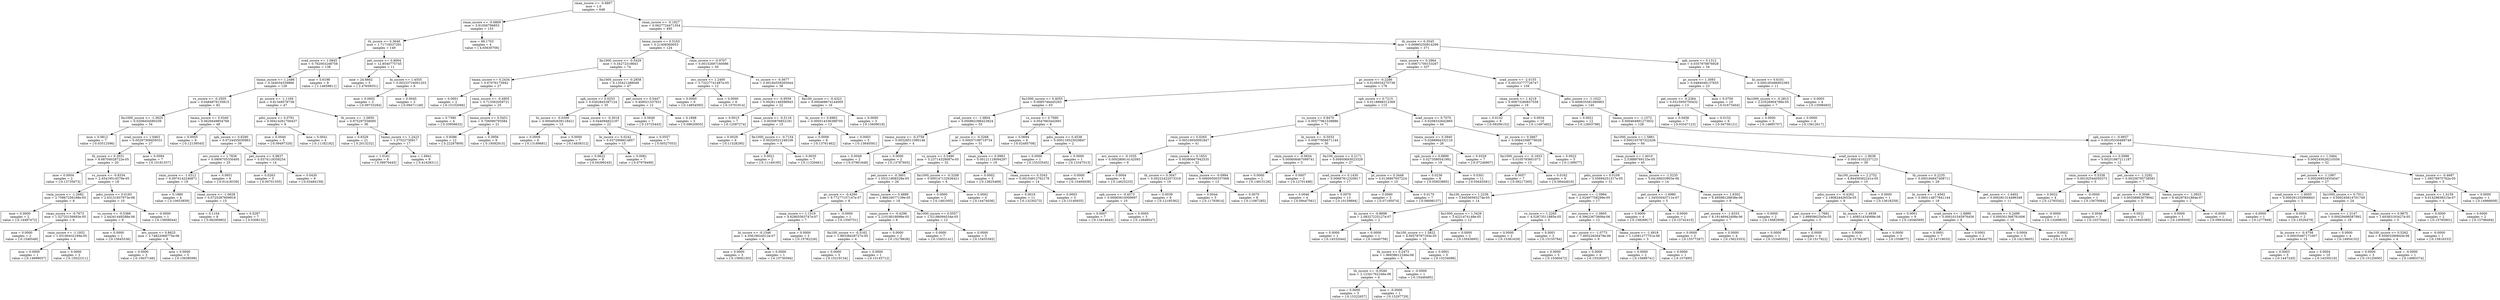 digraph Tree {
0 [label="rmax_zscore <= -0.6807\nmse = 1.0\nsamples = 648", shape="box"] ;
1 [label="rmax_zscore <= -0.6869\nmse = 3.91056796853\nsamples = 153", shape="box"] ;
0 -> 1 ;
2 [label="th_zscore <= 0.3646\nmse = 1.71718537291\nsamples = 149", shape="box"] ;
1 -> 2 ;
3 [label="srad_zscore <= 1.0845\nmse = 0.762003248758\nsamples = 138", shape="box"] ;
2 -> 3 ;
4 [label="tmmn_zscore <= 1.2486\nmse = 0.344034339866\nsamples = 129", shape="box"] ;
3 -> 4 ;
5 [label="vs_zscore <= -0.2505\nmse = 0.0484879135815\nsamples = 82", shape="box"] ;
4 -> 5 ;
6 [label="fm1000_zscore <= -1.3625\nmse = 0.0208454580339\nsamples = 34", shape="box"] ;
5 -> 6 ;
7 [label="mse = 0.0812\nsamples = 7\nvalue = [-0.03512596]", shape="box"] ;
6 -> 7 ;
8 [label="srad_zscore <= 1.0463\nmse = 0.00297309459331\nsamples = 27", shape="box"] ;
6 -> 8 ;
9 [label="th_zscore <= 0.3031\nmse = 8.68704028722e-05\nsamples = 20", shape="box"] ;
8 -> 9 ;
10 [label="mse = 0.0004\nsamples = 2\nvalue = [-0.13735673]", shape="box"] ;
9 -> 10 ;
11 [label="vs_zscore <= -0.8334\nmse = 2.45419514579e-05\nsamples = 18", shape="box"] ;
9 -> 11 ;
12 [label="rmin_zscore <= -1.2682\nmse = 2.75967256168e-05\nsamples = 8", shape="box"] ;
11 -> 12 ;
13 [label="mse = 0.0000\nsamples = 2\nvalue = [-0.14497472]", shape="box"] ;
12 -> 13 ;
14 [label="rmax_zscore <= -0.7673\nmse = 1.52733156693e-05\nsamples = 6", shape="box"] ;
12 -> 14 ;
15 [label="mse = 0.0000\nsamples = 2\nvalue = [-0.1546549]", shape="box"] ;
14 -> 15 ;
16 [label="rmin_zscore <= -1.1932\nmse = 1.03190432169e-05\nsamples = 4", shape="box"] ;
14 -> 16 ;
17 [label="mse = 0.0000\nsamples = 1\nvalue = [-0.14999057]", shape="box"] ;
16 -> 17 ;
18 [label="mse = 0.0000\nsamples = 3\nvalue = [-0.15022311]", shape="box"] ;
16 -> 18 ;
19 [label="pdsi_zscore <= 0.0183\nmse = 2.63131937973e-06\nsamples = 10", shape="box"] ;
11 -> 19 ;
20 [label="vs_zscore <= -0.5366\nmse = 2.44341449288e-06\nsamples = 9", shape="box"] ;
19 -> 20 ;
21 [label="mse = 0.0000\nsamples = 1\nvalue = [-0.15645536]", shape="box"] ;
20 -> 21 ;
22 [label="erc_zscore <= 0.8625\nmse = 2.74822068775e-06\nsamples = 8", shape="box"] ;
20 -> 22 ;
23 [label="mse = 0.0000\nsamples = 3\nvalue = [-0.15637166]", shape="box"] ;
22 -> 23 ;
24 [label="mse = 0.0000\nsamples = 5\nvalue = [-0.15638599]", shape="box"] ;
22 -> 24 ;
25 [label="mse = -0.0000\nsamples = 1\nvalue = [-0.15858044]", shape="box"] ;
19 -> 25 ;
26 [label="mse = 0.0094\nsamples = 7\nvalue = [-0.10181557]", shape="box"] ;
8 -> 26 ;
27 [label="tmmn_zscore <= 0.0340\nmse = 0.0629449854769\nsamples = 48", shape="box"] ;
5 -> 27 ;
28 [label="mse = 0.0055\nsamples = 9\nvalue = [-0.12139545]", shape="box"] ;
27 -> 28 ;
29 [label="sph_zscore <= 0.6290\nmse = 0.0724455030963\nsamples = 39", shape="box"] ;
27 -> 29 ;
30 [label="erc_zscore <= 1.7836\nmse = 0.0906705330495\nsamples = 25", shape="box"] ;
29 -> 30 ;
31 [label="rmin_zscore <= -1.0312\nmse = 0.0974142246871\nsamples = 19", shape="box"] ;
30 -> 31 ;
32 [label="mse = 0.1880\nsamples = 4\nvalue = [ 0.10653859]", shape="box"] ;
31 -> 32 ;
33 [label="rmax_zscore <= -1.0628\nmse = 0.0725287609918\nsamples = 15", shape="box"] ;
31 -> 33 ;
34 [label="mse = 0.1104\nsamples = 8\nvalue = [ 0.06295963]", shape="box"] ;
33 -> 34 ;
35 [label="mse = 0.0287\nsamples = 7\nvalue = [ 0.0308152]", shape="box"] ;
33 -> 35 ;
36 [label="mse = 0.0651\nsamples = 6\nvalue = [-0.01418339]", shape="box"] ;
30 -> 36 ;
37 [label="pet_zscore <= 0.9637\nmse = 0.0374119358254\nsamples = 14", shape="box"] ;
29 -> 37 ;
38 [label="mse = 0.0263\nsamples = 5\nvalue = [ 0.00701355]", shape="box"] ;
37 -> 38 ;
39 [label="mse = 0.0430\nsamples = 9\nvalue = [-0.03484159]", shape="box"] ;
37 -> 39 ;
40 [label="pr_zscore <= -1.1169\nmse = 0.81349576738\nsamples = 47", shape="box"] ;
4 -> 40 ;
41 [label="pdsi_zscore <= 0.0791\nmse = 0.00414261700437\nsamples = 9", shape="box"] ;
40 -> 41 ;
42 [label="mse = 0.0040\nsamples = 5\nvalue = [-0.09497326]", shape="box"] ;
41 -> 42 ;
43 [label="mse = 0.0041\nsamples = 4\nvalue = [-0.11182182]", shape="box"] ;
41 -> 43 ;
44 [label="th_zscore <= -1.0650\nmse = 0.975297558095\nsamples = 38", shape="box"] ;
40 -> 44 ;
45 [label="mse = 0.6329\nsamples = 21\nvalue = [ 0.2013232]", shape="box"] ;
44 -> 45 ;
46 [label="tmmx_zscore <= 1.2423\nmse = 1.37522730917\nsamples = 17", shape="box"] ;
44 -> 46 ;
47 [label="mse = 1.0161\nsamples = 8\nvalue = [ 0.38970445]", shape="box"] ;
46 -> 47 ;
48 [label="mse = 1.6941\nsamples = 9\nvalue = [ 0.41928311]", shape="box"] ;
46 -> 48 ;
49 [label="mse = 5.6198\nsamples = 9\nvalue = [ 1.14659811]", shape="box"] ;
3 -> 49 ;
50 [label="pet_zscore <= 0.8004\nmse = 12.8540775745\nsamples = 11", shape="box"] ;
2 -> 50 ;
51 [label="mse = 24.6662\nsamples = 5\nvalue = [ 2.47658551]", shape="box"] ;
50 -> 51 ;
52 [label="bi_zscore <= 1.4555\nmse = 0.00233724001203\nsamples = 6", shape="box"] ;
50 -> 52 ;
53 [label="mse = 0.0002\nsamples = 3\nvalue = [-0.09733284]", shape="box"] ;
52 -> 53 ;
54 [label="mse = 0.0045\nsamples = 3\nvalue = [-0.09471149]", shape="box"] ;
52 -> 54 ;
55 [label="mse = 66.1703\nsamples = 4\nvalue = [ 4.65630706]", shape="box"] ;
1 -> 55 ;
56 [label="rmax_zscore <= -0.1827\nmse = 0.0627724471354\nsamples = 495", shape="box"] ;
0 -> 56 ;
57 [label="tmmx_zscore <= 0.5163\nmse = 0.21408360053\nsamples = 124", shape="box"] ;
56 -> 57 ;
58 [label="fm1000_zscore <= -0.5429\nmse = 0.34272318843\nsamples = 74", shape="box"] ;
57 -> 58 ;
59 [label="tmmx_zscore <= 0.2434\nmse = 0.67076175942\nsamples = 27", shape="box"] ;
58 -> 59 ;
60 [label="mse = 0.0001\nsamples = 2\nvalue = [-0.15102066]", shape="box"] ;
59 -> 60 ;
61 [label="rmin_zscore <= -0.4905\nmse = 0.713562059721\nsamples = 25", shape="box"] ;
59 -> 61 ;
62 [label="mse = 0.7390\nsamples = 4\nvalue = [ 0.33956632]", shape="box"] ;
61 -> 62 ;
63 [label="tmmn_zscore <= 0.5451\nmse = 0.706090793584\nsamples = 21", shape="box"] ;
61 -> 63 ;
64 [label="mse = 0.9386\nsamples = 12\nvalue = [ 0.22287809]", shape="box"] ;
63 -> 64 ;
65 [label="mse = 0.3956\nsamples = 9\nvalue = [ 0.19582915]", shape="box"] ;
63 -> 65 ;
66 [label="fm1000_zscore <= -0.2858\nmse = 0.135421288049\nsamples = 47", shape="box"] ;
58 -> 66 ;
67 [label="sph_zscore <= 0.0253\nmse = 0.0302845387124\nsamples = 35", shape="box"] ;
66 -> 67 ;
68 [label="bi_zscore <= -0.0309\nmse = 0.000492639118421\nsamples = 13", shape="box"] ;
67 -> 68 ;
69 [label="mse = 0.0009\nsamples = 6\nvalue = [-0.13189681]", shape="box"] ;
68 -> 69 ;
70 [label="mse = 0.0000\nsamples = 7\nvalue = [-0.14838312]", shape="box"] ;
68 -> 70 ;
71 [label="rmax_zscore <= -0.3018\nmse = 0.044094822197\nsamples = 22", shape="box"] ;
67 -> 71 ;
72 [label="bi_zscore <= 0.0242\nmse = 0.0372906614857\nsamples = 15", shape="box"] ;
71 -> 72 ;
73 [label="mse = 0.0622\nsamples = 8\nvalue = [-0.04399245]", shape="box"] ;
72 -> 73 ;
74 [label="mse = 0.0081\nsamples = 7\nvalue = [-0.07978499]", shape="box"] ;
72 -> 74 ;
75 [label="mse = 0.0557\nsamples = 7\nvalue = [ 0.00527053]", shape="box"] ;
71 -> 75 ;
76 [label="pet_zscore <= 0.5447\nmse = 0.409521537631\nsamples = 12", shape="box"] ;
66 -> 76 ;
77 [label="mse = 0.5649\nsamples = 7\nvalue = [ 0.15725443]", shape="box"] ;
76 -> 77 ;
78 [label="mse = 0.1898\nsamples = 5\nvalue = [ 0.09620955]", shape="box"] ;
76 -> 78 ;
79 [label="rmin_zscore <= -0.9707\nmse = 0.00152697160086\nsamples = 50", shape="box"] ;
57 -> 79 ;
80 [label="erc_zscore <= 1.2400\nmse = 3.73227741487e-05\nsamples = 12", shape="box"] ;
79 -> 80 ;
81 [label="mse = 0.0000\nsamples = 6\nvalue = [-0.14854585]", shape="box"] ;
80 -> 81 ;
82 [label="mse = 0.0000\nsamples = 6\nvalue = [-0.15701914]", shape="box"] ;
80 -> 82 ;
83 [label="vs_zscore <= -0.5677\nmse = 0.00184559265044\nsamples = 38", shape="box"] ;
79 -> 83 ;
84 [label="rmin_zscore <= -0.9559\nmse = 0.00261146586943\nsamples = 22", shape="box"] ;
83 -> 84 ;
85 [label="mse = 0.0015\nsamples = 7\nvalue = [-0.12587274]", shape="box"] ;
84 -> 85 ;
86 [label="rmax_zscore <= -0.5116\nmse = 0.0030876852181\nsamples = 15", shape="box"] ;
84 -> 86 ;
87 [label="mse = 0.0029\nsamples = 6\nvalue = [-0.11528295]", shape="box"] ;
86 -> 87 ;
88 [label="fm1000_zscore <= -0.7154\nmse = 0.00320521248109\nsamples = 9", shape="box"] ;
86 -> 88 ;
89 [label="mse = 0.0021\nsamples = 2\nvalue = [-0.11149195]", shape="box"] ;
88 -> 89 ;
90 [label="mse = 0.0035\nsamples = 7\nvalue = [-0.11329461]", shape="box"] ;
88 -> 90 ;
91 [label="fm100_zscore <= -0.4323\nmse = 0.000468674144005\nsamples = 16", shape="box"] ;
83 -> 91 ;
92 [label="bi_zscore <= 0.6962\nmse = 0.000514336388705\nsamples = 13", shape="box"] ;
91 -> 92 ;
93 [label="mse = 0.0006\nsamples = 8\nvalue = [-0.13761462]", shape="box"] ;
92 -> 93 ;
94 [label="mse = 0.0003\nsamples = 5\nvalue = [-0.13840581]", shape="box"] ;
92 -> 94 ;
95 [label="mse = 0.0000\nsamples = 3\nvalue = [-0.15609018]", shape="box"] ;
91 -> 95 ;
96 [label="th_zscore <= 0.3545\nmse = 0.00965250914299\nsamples = 371", shape="box"] ;
56 -> 96 ;
97 [label="rmin_zscore <= 0.2964\nmse = 0.00671700153267\nsamples = 337", shape="box"] ;
96 -> 97 ;
98 [label="pr_zscore <= -0.2286\nmse = 0.0109534270738\nsamples = 178", shape="box"] ;
97 -> 98 ;
99 [label="fm1000_zscore <= 0.4055\nmse = 0.0085746445293\nsamples = 63", shape="box"] ;
98 -> 99 ;
100 [label="srad_zscore <= -1.0804\nmse = 0.000862386423824\nsamples = 55", shape="box"] ;
99 -> 100 ;
101 [label="tmmn_zscore <= -0.3758\nmse = 0.00328511090146\nsamples = 4", shape="box"] ;
100 -> 101 ;
102 [label="mse = 0.0049\nsamples = 2\nvalue = [-0.07961648]", shape="box"] ;
101 -> 102 ;
103 [label="mse = 0.0000\nsamples = 2\nvalue = [-0.13787605]", shape="box"] ;
101 -> 103 ;
104 [label="pr_zscore <= -0.3268\nmse = 0.00057199719734\nsamples = 51", shape="box"] ;
100 -> 104 ;
105 [label="vs_zscore <= 0.5490\nmse = 5.23714328087e-05\nsamples = 32", shape="box"] ;
104 -> 105 ;
106 [label="pet_zscore <= -0.3601\nmse = 1.55311808328e-05\nsamples = 26", shape="box"] ;
105 -> 106 ;
107 [label="pr_zscore <= -0.4200\nmse = 9.77277157147e-07\nsamples = 8", shape="box"] ;
106 -> 107 ;
108 [label="rmax_zscore <= 1.1519\nmse = 4.62805563747e-07\nsamples = 7", shape="box"] ;
107 -> 108 ;
109 [label="bi_zscore <= -0.1546\nmse = 4.35619024512e-07\nsamples = 4", shape="box"] ;
108 -> 109 ;
110 [label="mse = 0.0000\nsamples = 3\nvalue = [-0.15692183]", shape="box"] ;
109 -> 110 ;
111 [label="mse = 0.0000\nsamples = 1\nvalue = [-0.15730594]", shape="box"] ;
109 -> 111 ;
112 [label="mse = 0.0000\nsamples = 3\nvalue = [-0.15782226]", shape="box"] ;
108 -> 112 ;
113 [label="mse = -0.0000\nsamples = 1\nvalue = [-0.1550751]", shape="box"] ;
107 -> 113 ;
114 [label="tmmn_zscore <= 0.4889\nmse = 1.86616077139e-05\nsamples = 18", shape="box"] ;
106 -> 114 ;
115 [label="rmin_zscore <= -0.4296\nmse = 2.21018018099e-05\nsamples = 6", shape="box"] ;
114 -> 115 ;
116 [label="fm100_zscore <= -0.3162\nmse = 1.99338428727e-05\nsamples = 4", shape="box"] ;
115 -> 116 ;
117 [label="mse = 0.0000\nsamples = 3\nvalue = [-0.15219134]", shape="box"] ;
116 -> 117 ;
118 [label="mse = 0.0000\nsamples = 1\nvalue = [-0.15145712]", shape="box"] ;
116 -> 118 ;
119 [label="mse = 0.0000\nsamples = 2\nvalue = [-0.15278638]", shape="box"] ;
115 -> 119 ;
120 [label="fm1000_zscore <= 0.0557\nmse = 1.52186094534e-05\nsamples = 12", shape="box"] ;
114 -> 120 ;
121 [label="mse = 0.0000\nsamples = 7\nvalue = [-0.15453141]", shape="box"] ;
120 -> 121 ;
122 [label="mse = 0.0000\nsamples = 5\nvalue = [-0.15455393]", shape="box"] ;
120 -> 122 ;
123 [label="fm1000_zscore <= -0.3208\nmse = 0.000147132636421\nsamples = 6", shape="box"] ;
105 -> 123 ;
124 [label="mse = 0.0000\nsamples = 2\nvalue = [-0.1481005]", shape="box"] ;
123 -> 124 ;
125 [label="mse = 0.0002\nsamples = 4\nvalue = [-0.14474036]", shape="box"] ;
123 -> 125 ;
126 [label="rmax_zscore <= 0.0983\nmse = 0.00121118094297\nsamples = 19", shape="box"] ;
104 -> 126 ;
127 [label="mse = 0.0002\nsamples = 5\nvalue = [-0.13825469]", shape="box"] ;
126 -> 127 ;
128 [label="rmax_zscore <= 0.3343\nmse = 0.00154912762178\nsamples = 14", shape="box"] ;
126 -> 128 ;
129 [label="mse = 0.0019\nsamples = 11\nvalue = [-0.13230273]", shape="box"] ;
128 -> 129 ;
130 [label="mse = 0.0003\nsamples = 3\nvalue = [-0.13140935]", shape="box"] ;
128 -> 130 ;
131 [label="vs_zscore <= 0.7090\nmse = 0.0547663442691\nsamples = 8", shape="box"] ;
99 -> 131 ;
132 [label="mse = 0.0694\nsamples = 6\nvalue = [-0.02485708]", shape="box"] ;
131 -> 132 ;
133 [label="pdsi_zscore <= 0.4538\nmse = 0.000119523029847\nsamples = 2", shape="box"] ;
131 -> 133 ;
134 [label="mse = 0.0000\nsamples = 1\nvalue = [-0.15533545]", shape="box"] ;
133 -> 134 ;
135 [label="mse = 0.0000\nsamples = 1\nvalue = [-0.13347013]", shape="box"] ;
133 -> 135 ;
136 [label="sph_zscore <= 0.7215\nmse = 0.0118888312369\nsamples = 115", shape="box"] ;
98 -> 136 ;
137 [label="vs_zscore <= 0.8470\nmse = 0.00577961539886\nsamples = 71", shape="box"] ;
136 -> 137 ;
138 [label="rmin_zscore <= 0.0265\nmse = 0.00316050091847\nsamples = 41", shape="box"] ;
137 -> 138 ;
139 [label="erc_zscore <= -0.1035\nmse = 0.000280614142093\nsamples = 9", shape="box"] ;
138 -> 139 ;
140 [label="mse = 0.0000\nsamples = 3\nvalue = [-0.15494938]", shape="box"] ;
139 -> 140 ;
141 [label="mse = 0.0004\nsamples = 6\nvalue = [-0.14625233]", shape="box"] ;
139 -> 141 ;
142 [label="rmin_zscore <= 0.1653\nmse = 0.00380667942535\nsamples = 32", shape="box"] ;
138 -> 142 ;
143 [label="th_zscore <= 0.3047\nmse = 0.00222422073316\nsamples = 19", shape="box"] ;
142 -> 143 ;
144 [label="sph_zscore <= -0.4573\nmse = 0.00065610009697\nsamples = 10", shape="box"] ;
143 -> 144 ;
145 [label="mse = 0.0007\nsamples = 7\nvalue = [-0.13414643]", shape="box"] ;
144 -> 145 ;
146 [label="mse = 0.0005\nsamples = 3\nvalue = [-0.12848547]", shape="box"] ;
144 -> 146 ;
147 [label="mse = 0.0039\nsamples = 9\nvalue = [-0.12195362]", shape="box"] ;
143 -> 147 ;
148 [label="tmmn_zscore <= -0.0994\nmse = 0.00600500337068\nsamples = 13", shape="box"] ;
142 -> 148 ;
149 [label="mse = 0.0044\nsamples = 5\nvalue = [-0.11793814]", shape="box"] ;
148 -> 149 ;
150 [label="mse = 0.0070\nsamples = 8\nvalue = [-0.11087285]", shape="box"] ;
148 -> 150 ;
151 [label="bi_zscore <= -0.5033\nmse = 0.00877956671144\nsamples = 30", shape="box"] ;
137 -> 151 ;
152 [label="rmin_zscore <= -0.0634\nmse = 0.000608467099741\nsamples = 3", shape="box"] ;
151 -> 152 ;
153 [label="mse = 0.0000\nsamples = 1\nvalue = [-0.14915126]", shape="box"] ;
152 -> 153 ;
154 [label="mse = 0.0007\nsamples = 2\nvalue = [-0.12701496]", shape="box"] ;
152 -> 154 ;
155 [label="fm100_zscore <= 0.2171\nmse = 0.00950693023329\nsamples = 27", shape="box"] ;
151 -> 155 ;
156 [label="srad_zscore <= 0.1430\nmse = 0.00687812320617\nsamples = 17", shape="box"] ;
155 -> 156 ;
157 [label="mse = 0.0046\nsamples = 4\nvalue = [-0.09447561]", shape="box"] ;
156 -> 157 ;
158 [label="mse = 0.0076\nsamples = 13\nvalue = [-0.10159894]", shape="box"] ;
156 -> 158 ;
159 [label="pr_zscore <= 0.3448\nmse = 0.0136807657224\nsamples = 10", shape="box"] ;
155 -> 159 ;
160 [label="mse = 0.0060\nsamples = 3\nvalue = [-0.07195074]", shape="box"] ;
159 -> 160 ;
161 [label="mse = 0.0170\nsamples = 7\nvalue = [-0.08098157]", shape="box"] ;
159 -> 161 ;
162 [label="srad_zscore <= 0.7070\nmse = 0.0208332642865\nsamples = 44", shape="box"] ;
136 -> 162 ;
163 [label="tmmx_zscore <= 0.3940\nmse = 0.0288984332116\nsamples = 26", shape="box"] ;
162 -> 163 ;
164 [label="sph_zscore <= 0.8899\nmse = 0.0273580541992\nsamples = 19", shape="box"] ;
163 -> 164 ;
165 [label="mse = 0.0236\nsamples = 8\nvalue = [-0.05853885]", shape="box"] ;
164 -> 165 ;
166 [label="mse = 0.0301\nsamples = 11\nvalue = [-0.05645581]", shape="box"] ;
164 -> 166 ;
167 [label="mse = 0.0329\nsamples = 7\nvalue = [-0.07246807]", shape="box"] ;
163 -> 167 ;
168 [label="pr_zscore <= 0.5667\nmse = 0.00843398778028\nsamples = 18", shape="box"] ;
162 -> 168 ;
169 [label="fm1000_zscore <= -0.1933\nmse = 0.0105793601073\nsamples = 13", shape="box"] ;
168 -> 169 ;
170 [label="mse = 0.0057\nsamples = 7\nvalue = [-0.09217265]", shape="box"] ;
169 -> 170 ;
171 [label="mse = 0.0162\nsamples = 6\nvalue = [-0.08444816]", shape="box"] ;
169 -> 171 ;
172 [label="mse = 0.0022\nsamples = 5\nvalue = [-0.1189077]", shape="box"] ;
168 -> 172 ;
173 [label="srad_zscore <= -2.0155\nmse = 0.00153777726747\nsamples = 159", shape="box"] ;
97 -> 173 ;
174 [label="rmax_zscore <= 1.4219\nmse = 0.00673280837558\nsamples = 19", shape="box"] ;
173 -> 174 ;
175 [label="mse = 0.0102\nsamples = 9\nvalue = [-0.09206152]", shape="box"] ;
174 -> 175 ;
176 [label="mse = 0.0034\nsamples = 10\nvalue = [-0.11497482]", shape="box"] ;
174 -> 176 ;
177 [label="pdsi_zscore <= -1.1022\nmse = 0.000635581080963\nsamples = 140", shape="box"] ;
173 -> 177 ;
178 [label="mse = 0.0021\nsamples = 12\nvalue = [-0.12603798]", shape="box"] ;
177 -> 178 ;
179 [label="tmmn_zscore <= -1.1572\nmse = 0.000464891273932\nsamples = 128", shape="box"] ;
177 -> 179 ;
180 [label="fm1000_zscore <= 1.5861\nmse = 0.000103787322436\nsamples = 84", shape="box"] ;
179 -> 180 ;
181 [label="rmax_zscore <= 1.4010\nmse = 2.53889769133e-05\nsamples = 45", shape="box"] ;
180 -> 181 ;
182 [label="pdsi_zscore <= 0.0109\nmse = 3.05694251317e-05\nsamples = 31", shape="box"] ;
181 -> 182 ;
183 [label="fm100_zscore <= 1.2239\nmse = 3.64556593274e-05\nsamples = 14", shape="box"] ;
182 -> 183 ;
184 [label="bi_zscore <= -0.8698\nmse = 2.08327225127e-07\nsamples = 2", shape="box"] ;
183 -> 184 ;
185 [label="mse = 0.0000\nsamples = 1\nvalue = [-0.14532044]", shape="box"] ;
184 -> 185 ;
186 [label="mse = 0.0000\nsamples = 1\nvalue = [-0.14440758]", shape="box"] ;
184 -> 186 ;
187 [label="fm1000_zscore <= 1.3429\nmse = 3.4221474148e-05\nsamples = 12", shape="box"] ;
183 -> 187 ;
188 [label="fm100_zscore <= 1.5822\nmse = 4.00578787193e-05\nsamples = 10", shape="box"] ;
187 -> 188 ;
189 [label="th_zscore <= 0.2473\nmse = 1.96938612246e-06\nsamples = 5", shape="box"] ;
188 -> 189 ;
190 [label="th_zscore <= -0.0549\nmse = 2.12341762246e-06\nsamples = 4", shape="box"] ;
189 -> 190 ;
191 [label="mse = 0.0000\nsamples = 3\nvalue = [-0.15322657]", shape="box"] ;
190 -> 191 ;
192 [label="mse = -0.0000\nsamples = 1\nvalue = [-0.15297729]", shape="box"] ;
190 -> 192 ;
193 [label="mse = -0.0000\nsamples = 1\nvalue = [-0.15446485]", shape="box"] ;
189 -> 193 ;
194 [label="mse = 0.0001\nsamples = 5\nvalue = [-0.15234096]", shape="box"] ;
188 -> 194 ;
195 [label="mse = 0.0000\nsamples = 2\nvalue = [-0.15043695]", shape="box"] ;
187 -> 195 ;
196 [label="erc_zscore <= -1.0984\nmse = 2.02497758299e-05\nsamples = 17", shape="box"] ;
182 -> 196 ;
197 [label="vs_zscore <= 1.2265\nmse = 4.52873511885e-05\nsamples = 5", shape="box"] ;
196 -> 197 ;
198 [label="mse = 0.0000\nsamples = 2\nvalue = [-0.15381629]", shape="box"] ;
197 -> 198 ;
199 [label="mse = 0.0001\nsamples = 3\nvalue = [-0.15155784]", shape="box"] ;
197 -> 199 ;
200 [label="erc_zscore <= -1.0605\nmse = 6.39623673606e-06\nsamples = 12", shape="box"] ;
196 -> 200 ;
201 [label="erc_zscore <= -1.0773\nmse = 7.49522626479e-06\nsamples = 9", shape="box"] ;
200 -> 201 ;
202 [label="mse = 0.0000\nsamples = 5\nvalue = [-0.15560472]", shape="box"] ;
201 -> 202 ;
203 [label="mse = 0.0000\nsamples = 4\nvalue = [-0.15529207]", shape="box"] ;
201 -> 203 ;
204 [label="tmmx_zscore <= -1.4918\nmse = 1.12081277751e-06\nsamples = 3", shape="box"] ;
200 -> 204 ;
205 [label="mse = 0.0000\nsamples = 2\nvalue = [-0.15688741]", shape="box"] ;
204 -> 205 ;
206 [label="mse = 0.0000\nsamples = 1\nvalue = [-0.157495]", shape="box"] ;
204 -> 206 ;
207 [label="tmmx_zscore <= -1.5235\nmse = 5.04166033903e-06\nsamples = 14", shape="box"] ;
181 -> 207 ;
208 [label="pet_zscore <= -1.6980\nmse = 1.34555043711e-07\nsamples = 5", shape="box"] ;
207 -> 208 ;
209 [label="mse = 0.0000\nsamples = 4\nvalue = [-0.15826817]", shape="box"] ;
208 -> 209 ;
210 [label="mse = -0.0000\nsamples = 1\nvalue = [-0.15742415]", shape="box"] ;
208 -> 210 ;
211 [label="rmax_zscore <= 1.6302\nmse = 6.49598128838e-06\nsamples = 9", shape="box"] ;
207 -> 211 ;
212 [label="pet_zscore <= -1.6333\nmse = 8.19146942408e-06\nsamples = 7", shape="box"] ;
211 -> 212 ;
213 [label="mse = 0.0000\nsamples = 3\nvalue = [-0.15577267]", shape="box"] ;
212 -> 213 ;
214 [label="mse = 0.0000\nsamples = 4\nvalue = [-0.15623353]", shape="box"] ;
212 -> 214 ;
215 [label="mse = 0.0000\nsamples = 2\nvalue = [-0.15682908]", shape="box"] ;
211 -> 215 ;
216 [label="srad_zscore <= -1.9038\nmse = 0.00016102237123\nsamples = 39", shape="box"] ;
180 -> 216 ;
217 [label="fm100_zscore <= 2.2752\nmse = 4.84459362241e-05\nsamples = 10", shape="box"] ;
216 -> 217 ;
218 [label="pdsi_zscore <= -0.4262\nmse = 2.19082442653e-05\nsamples = 9", shape="box"] ;
217 -> 218 ;
219 [label="pet_zscore <= -1.7682\nmse = 2.9995862545e-05\nsamples = 5", shape="box"] ;
218 -> 219 ;
220 [label="mse = 0.0000\nsamples = 1\nvalue = [-0.15346555]", shape="box"] ;
219 -> 220 ;
221 [label="mse = 0.0000\nsamples = 4\nvalue = [-0.1517922]", shape="box"] ;
219 -> 221 ;
222 [label="bi_zscore <= -1.4939\nmse = 1.40851434068e-06\nsamples = 4", shape="box"] ;
218 -> 222 ;
223 [label="mse = 0.0000\nsamples = 1\nvalue = [-0.15784287]", shape="box"] ;
222 -> 223 ;
224 [label="mse = 0.0000\nsamples = 3\nvalue = [-0.1559877]", shape="box"] ;
222 -> 224 ;
225 [label="mse = 0.0000\nsamples = 1\nvalue = [-0.13618259]", shape="box"] ;
217 -> 225 ;
226 [label="th_zscore <= 0.2235\nmse = 0.000184647408711\nsamples = 29", shape="box"] ;
216 -> 226 ;
227 [label="bi_zscore <= -1.4562\nmse = 0.000114877841144\nsamples = 18", shape="box"] ;
226 -> 227 ;
228 [label="mse = 0.0001\nsamples = 9\nvalue = [-0.14546569]", shape="box"] ;
227 -> 228 ;
229 [label="srad_zscore <= -1.6889\nmse = 0.000101545976456\nsamples = 9", shape="box"] ;
227 -> 229 ;
230 [label="mse = 0.0001\nsamples = 7\nvalue = [-0.14719035]", shape="box"] ;
229 -> 230 ;
231 [label="mse = 0.0001\nsamples = 2\nvalue = [-0.14944475]", shape="box"] ;
229 -> 231 ;
232 [label="pet_zscore <= -1.6402\nmse = 0.000281314496349\nsamples = 11", shape="box"] ;
226 -> 232 ;
233 [label="th_zscore <= 0.2499\nmse = 0.000301366781606\nsamples = 10", shape="box"] ;
232 -> 233 ;
234 [label="mse = 0.0004\nsamples = 5\nvalue = [-0.14219605]", shape="box"] ;
233 -> 234 ;
235 [label="mse = 0.0002\nsamples = 5\nvalue = [-0.1420549]", shape="box"] ;
233 -> 235 ;
236 [label="mse = -0.0000\nsamples = 1\nvalue = [-0.13269835]", shape="box"] ;
232 -> 236 ;
237 [label="sph_zscore <= -0.9937\nmse = 0.00105330489749\nsamples = 44", shape="box"] ;
179 -> 237 ;
238 [label="rmin_zscore <= 0.5998\nmse = 0.00251867211187\nsamples = 12", shape="box"] ;
237 -> 238 ;
239 [label="rmin_zscore <= 0.5338\nmse = 0.00192544050373\nsamples = 5", shape="box"] ;
238 -> 239 ;
240 [label="mse = 0.0022\nsamples = 4\nvalue = [-0.12765542]", shape="box"] ;
239 -> 240 ;
241 [label="mse = -0.0000\nsamples = 1\nvalue = [-0.15670064]", shape="box"] ;
239 -> 241 ;
242 [label="pet_zscore <= -1.3282\nmse = 0.00256795738581\nsamples = 7", shape="box"] ;
238 -> 242 ;
243 [label="pr_zscore <= 0.3046\nmse = 0.00358863679042\nsamples = 5", shape="box"] ;
242 -> 243 ;
244 [label="mse = 0.0046\nsamples = 3\nvalue = [-0.10373441]", shape="box"] ;
243 -> 244 ;
245 [label="mse = 0.0021\nsamples = 2\nvalue = [-0.10645385]", shape="box"] ;
243 -> 245 ;
246 [label="tmmn_zscore <= -1.0925\nmse = 6.46297831884e-07\nsamples = 2", shape="box"] ;
242 -> 246 ;
247 [label="mse = 0.0000\nsamples = 1\nvalue = [-0.1009509]", shape="box"] ;
246 -> 247 ;
248 [label="mse = -0.0000\nsamples = 1\nvalue = [-0.09934304]", shape="box"] ;
246 -> 248 ;
249 [label="rmax_zscore <= 1.3464\nmse = 0.000245626210556\nsamples = 32", shape="box"] ;
237 -> 249 ;
250 [label="pet_zscore <= -1.1997\nmse = 0.000269534554547\nsamples = 27", shape="box"] ;
249 -> 250 ;
251 [label="srad_zscore <= -1.6005\nmse = 0.000291255906843\nsamples = 3", shape="box"] ;
250 -> 251 ;
252 [label="mse = 0.0000\nsamples = 1\nvalue = [-0.1277949]", shape="box"] ;
251 -> 252 ;
253 [label="mse = 0.0004\nsamples = 2\nvalue = [-0.13526479]", shape="box"] ;
251 -> 253 ;
254 [label="fm1000_zscore <= 0.7011\nmse = 0.000245814701749\nsamples = 24", shape="box"] ;
250 -> 254 ;
255 [label="vs_zscore <= 1.3147\nmse = 0.00029498587992\nsamples = 19", shape="box"] ;
254 -> 255 ;
256 [label="bi_zscore <= -0.4758\nmse = 0.00035497171007\nsamples = 15", shape="box"] ;
255 -> 256 ;
257 [label="mse = 0.0003\nsamples = 5\nvalue = [-0.1447245]", shape="box"] ;
256 -> 257 ;
258 [label="mse = 0.0004\nsamples = 10\nvalue = [-0.14330216]", shape="box"] ;
256 -> 258 ;
259 [label="mse = 0.0000\nsamples = 4\nvalue = [-0.14954152]", shape="box"] ;
255 -> 259 ;
260 [label="rmax_zscore <= 0.9875\nmse = 1.60383193427e-05\nsamples = 5", shape="box"] ;
254 -> 260 ;
261 [label="fm100_zscore <= 0.5262\nmse = 9.50003280843e-06\nsamples = 4", shape="box"] ;
260 -> 261 ;
262 [label="mse = 0.0000\nsamples = 3\nvalue = [-0.15125695]", shape="box"] ;
261 -> 262 ;
263 [label="mse = -0.0000\nsamples = 1\nvalue = [-0.14983374]", shape="box"] ;
261 -> 263 ;
264 [label="mse = -0.0000\nsamples = 1\nvalue = [-0.15816333]", shape="box"] ;
260 -> 264 ;
265 [label="tmmx_zscore <= -0.4687\nmse = 1.09379975762e-05\nsamples = 5", shape="box"] ;
249 -> 265 ;
266 [label="rmax_zscore <= 1.4159\nmse = 4.01429838315e-07\nsamples = 4", shape="box"] ;
265 -> 266 ;
267 [label="mse = 0.0000\nsamples = 2\nvalue = [-0.15765901]", shape="box"] ;
266 -> 267 ;
268 [label="mse = 0.0000\nsamples = 2\nvalue = [-0.15796494]", shape="box"] ;
266 -> 268 ;
269 [label="mse = 0.0000\nsamples = 1\nvalue = [-0.14966609]", shape="box"] ;
265 -> 269 ;
270 [label="sph_zscore <= 0.1312\nmse = 0.0357978876928\nsamples = 34", shape="box"] ;
96 -> 270 ;
271 [label="pr_zscore <= 1.3093\nmse = 0.0484049137655\nsamples = 23", shape="box"] ;
270 -> 271 ;
272 [label="pet_zscore <= -0.2364\nmse = 0.0315950750432\nsamples = 13", shape="box"] ;
271 -> 272 ;
273 [label="mse = 0.0456\nsamples = 7\nvalue = [-0.03347123]", shape="box"] ;
272 -> 273 ;
274 [label="mse = 0.0152\nsamples = 6\nvalue = [-0.04756121]", shape="box"] ;
272 -> 274 ;
275 [label="mse = 0.0700\nsamples = 10\nvalue = [-0.01673404]", shape="box"] ;
271 -> 275 ;
276 [label="bi_zscore <= 0.6101\nmse = 0.000185486952365\nsamples = 11", shape="box"] ;
270 -> 276 ;
277 [label="fm1000_zscore <= -0.2815\nmse = 2.23526904789e-05\nsamples = 7", shape="box"] ;
276 -> 277 ;
278 [label="mse = 0.0000\nsamples = 3\nvalue = [-0.14885707]", shape="box"] ;
277 -> 278 ;
279 [label="mse = 0.0000\nsamples = 4\nvalue = [-0.15612617]", shape="box"] ;
277 -> 279 ;
280 [label="mse = 0.0003\nsamples = 4\nvalue = [-0.13598493]", shape="box"] ;
276 -> 280 ;
}
